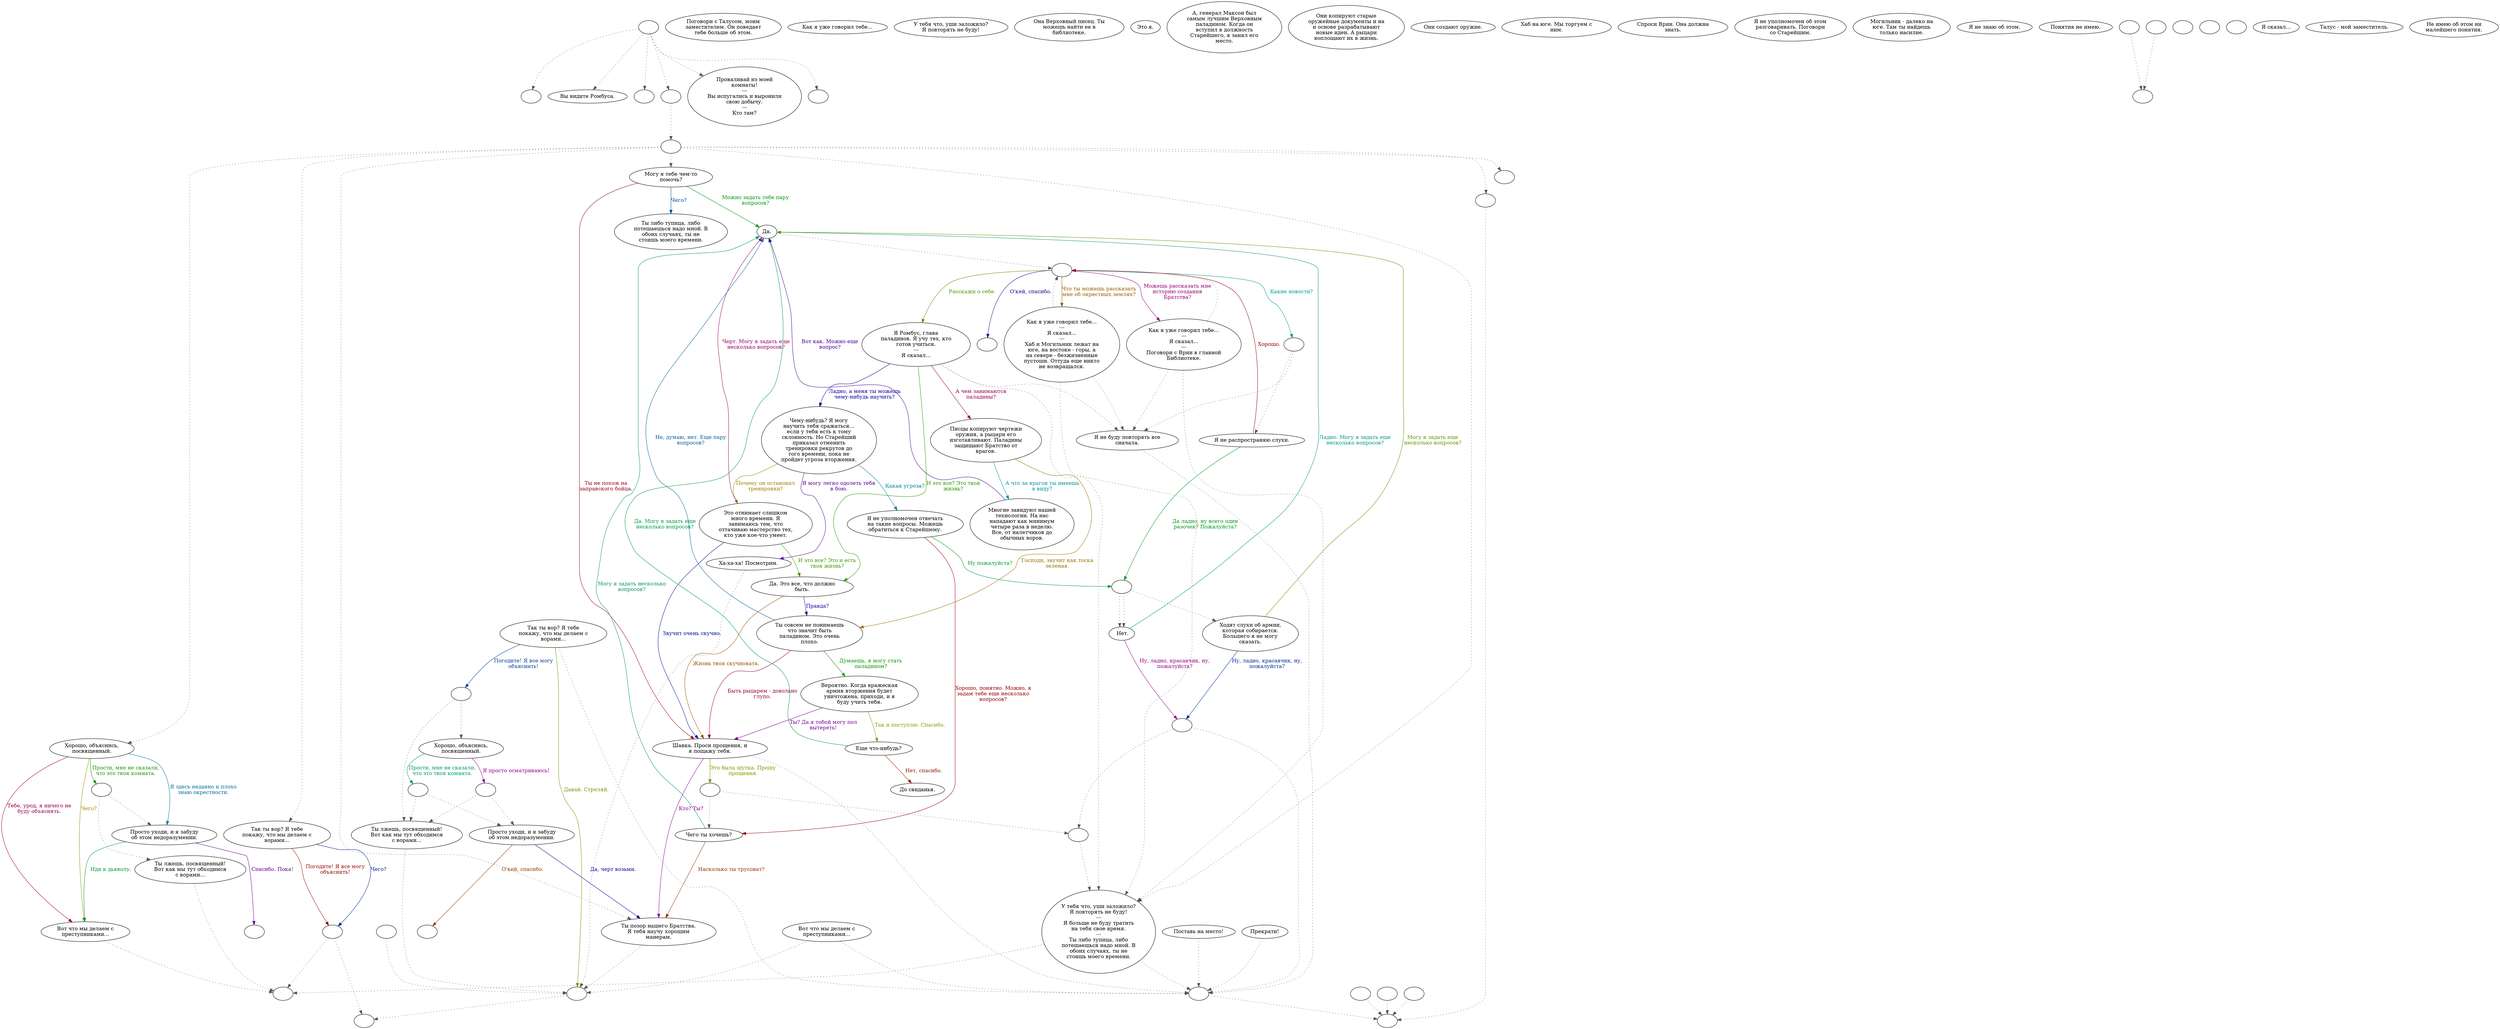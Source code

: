 digraph rhombus {
  "start" [style=filled       fillcolor="#FFFFFF"       color="#000000"]
  "start" -> "timeforwhat" [style=dotted color="#555555"]
  "start" -> "look_at_p_proc" [style=dotted color="#555555"]
  "start" -> "pickup_p_proc" [style=dotted color="#555555"]
  "start" -> "talk_p_proc" [style=dotted color="#555555"]
  "start" -> "critter_p_proc" [style=dotted color="#555555"]
  "start" -> "destroy_p_proc" [style=dotted color="#555555"]
  "start" [label=""]
  "do_dialogue" [style=filled       fillcolor="#FFFFFF"       color="#000000"]
  "do_dialogue" -> "get_reaction" [style=dotted color="#555555"]
  "do_dialogue" -> "rhombus51" [style=dotted color="#555555"]
  "do_dialogue" -> "rhombus55" [style=dotted color="#555555"]
  "do_dialogue" -> "anger" [style=dotted color="#555555"]
  "do_dialogue" -> "rhombus05" [style=dotted color="#555555"]
  "do_dialogue" -> "rhombus01" [style=dotted color="#555555"]
  "do_dialogue" -> "Remove_Player" [style=dotted color="#555555"]
  "do_dialogue" [label=""]
  "rhombus01" [style=filled       fillcolor="#FFFFFF"       color="#000000"]
  "rhombus01" [label="Могу я тебе чем-то\nпомочь?"]
  "rhombus01" -> "rhombus02" [label="Можно задать тебе пару\nвопросов?" color="#00990C" fontcolor="#00990C"]
  "rhombus01" -> "rhombus03" [label="Ты не похож на\nзаправского бойца." color="#990020" fontcolor="#990020"]
  "rhombus01" -> "rhombus32" [label="Чего?" color="#004D99" fontcolor="#004D99"]
  "rhombus02" [style=filled       fillcolor="#FFFFFF"       color="#000000"]
  "rhombus02" -> "rhombus00" [style=dotted color="#555555"]
  "rhombus02" [label="Да."]
  "rhombus03" [style=filled       fillcolor="#FFFFFF"       color="#000000"]
  "rhombus03" -> "DownReact" [style=dotted color="#555555"]
  "rhombus03" [label="Шавка. Проси прощения, и\nя пощажу тебя."]
  "rhombus03" -> "rhombus03_01" [label="Это была шутка. Прошу\nпрощения." color="#7A9900" fontcolor="#7A9900"]
  "rhombus03" -> "rhombus05" [label="Кто? Ты?" color="#8C0099" fontcolor="#8C0099"]
  "rhombus03_01" [style=filled       fillcolor="#FFFFFF"       color="#000000"]
  "rhombus03_01" -> "rhombus04" [style=dotted color="#555555"]
  "rhombus03_01" -> "rhombus06" [style=dotted color="#555555"]
  "rhombus03_01" [label=""]
  "rhombus04" [style=filled       fillcolor="#FFFFFF"       color="#000000"]
  "rhombus04" [label="Чего ты хочешь?"]
  "rhombus04" -> "rhombus02" [label="Могу я задать несколько\nвопросов?" color="#00995F" fontcolor="#00995F"]
  "rhombus04" -> "rhombus05" [label="Насколько ты трусоват?" color="#993200" fontcolor="#993200"]
  "rhombus05" [style=filled       fillcolor="#FFFFFF"       color="#000000"]
  "rhombus05" -> "rhombusx1" [style=dotted color="#555555"]
  "rhombus05" [label="Ты позор нашего Братства.\nЯ тебя научу хорошим\nманерам."]
  "rhombus06" [style=filled       fillcolor="#FFFFFF"       color="#000000"]
  "rhombus06" -> "anger" [style=dotted color="#555555"]
  "rhombus06" [label=""]
  "rhombus06a" [style=filled       fillcolor="#FFFFFF"       color="#000000"]
  "rhombus06a" -> "DownReact" [style=dotted color="#555555"]
  "rhombus06a" -> "rhombus06" [style=dotted color="#555555"]
  "rhombus06a" [label=""]
  "rhombus07" [style=filled       fillcolor="#FFFFFF"       color="#000000"]
  "rhombus07" -> "anger" [style=dotted color="#555555"]
  "rhombus07" -> "annoyed" [style=dotted color="#555555"]
  "rhombus07" [label="Я Ромбус, глава\nпаладинов. Я учу тех, кто\nготов учиться.\n---\nЯ сказал..."]
  "rhombus07" -> "rhombus08" [label="Ладно, а меня ты можешь\nчему-нибудь научить?" color="#060099" fontcolor="#060099"]
  "rhombus07" -> "rhombus12" [label="И это все? Это твоя\nжизнь?" color="#279900" fontcolor="#279900"]
  "rhombus07" -> "rhombus19" [label="А чем занимаются\nпаладины?" color="#990054" fontcolor="#990054"]
  "rhombus08" [style=filled       fillcolor="#FFFFFF"       color="#000000"]
  "rhombus08" [label="Чему-нибудь? Я могу\nнаучить тебя сражаться...\nесли у тебя есть к тому\nсклонность. Но Старейший\nприказал отменить\nтренировки рекрутов до\nтого времени, пока не\nпройдет угроза вторжения."]
  "rhombus08" -> "rhombus09" [label="Какая угроза?" color="#008099" fontcolor="#008099"]
  "rhombus08" -> "rhombus17" [label="Почему он остановил\nтренировки?" color="#998500" fontcolor="#998500"]
  "rhombus08" -> "rhombus18" [label="Я могу легко одолеть тебя\nв бою." color="#580099" fontcolor="#580099"]
  "rhombus09" [style=filled       fillcolor="#FFFFFF"       color="#000000"]
  "rhombus09" [label="Я не уполномочен отвечать\nна такие вопросы. Можешь\nобратиться к Старейшему."]
  "rhombus09" -> "rhombus09_1" [label="Ну пожалуйста?" color="#00992C" fontcolor="#00992C"]
  "rhombus09" -> "rhombus04" [label="Хорошо, понятно. Можно, я\nзадам тебе еще несколько\nвопросов?" color="#990001" fontcolor="#990001"]
  "rhombus09_1" [style=filled       fillcolor="#FFFFFF"       color="#000000"]
  "rhombus09_1" -> "rhombus11" [style=dotted color="#555555"]
  "rhombus09_1" -> "rhombus10" [style=dotted color="#555555"]
  "rhombus09_1" -> "rhombus11" [style=dotted color="#555555"]
  "rhombus09_1" [label=""]
  "rhombus10" [style=filled       fillcolor="#FFFFFF"       color="#000000"]
  "rhombus10" [label="Ходят слухи об армии,\nкоторая собирается.\nБольшего я не могу\nсказать."]
  "rhombus10" -> "rhombus06a" [label="Ну, ладно, красавчик, ну,\nпожалуйста?" color="#002E99" fontcolor="#002E99"]
  "rhombus10" -> "rhombus02" [label="Могу я задать еще\nнесколько вопросов?" color="#5A9900" fontcolor="#5A9900"]
  "rhombus11" [style=filled       fillcolor="#FFFFFF"       color="#000000"]
  "rhombus11" [label=" Нет."]
  "rhombus11" -> "rhombus06a" [label="Ну, ладно, красавчик, ну,\nпожалуйста?" color="#990087" fontcolor="#990087"]
  "rhombus11" -> "rhombus02" [label="Ладно. Могу я задать еще\nнесколько вопросов?" color="#00997F" fontcolor="#00997F"]
  "rhombus12" [style=filled       fillcolor="#FFFFFF"       color="#000000"]
  "rhombus12" [label="Да. Это все, что должно\nбыть."]
  "rhombus12" -> "rhombus03" [label="Жизнь твоя скучновата." color="#995200" fontcolor="#995200"]
  "rhombus12" -> "rhombus13" [label="Правда?" color="#250099" fontcolor="#250099"]
  "rhombus13" [style=filled       fillcolor="#FFFFFF"       color="#000000"]
  "rhombus13" [label="Ты совсем не понимаешь\nчто значит быть\nпаладином. Это очень\nплохо."]
  "rhombus13" -> "rhombus14" [label="Думаешь, я могу стать\nпаладином?" color="#079900" fontcolor="#079900"]
  "rhombus13" -> "rhombus03" [label="Быть рыцарем - довольно\nглупо." color="#990034" fontcolor="#990034"]
  "rhombus13" -> "rhombus02" [label="Не, думаю, нет. Еще пару\nвопросов?" color="#006199" fontcolor="#006199"]
  "rhombus14" [style=filled       fillcolor="#FFFFFF"       color="#000000"]
  "rhombus14" [label="Вероятно. Когда вражеская\nармия вторжения будет\nуничтожена, приходи, и я\nбуду учить тебя."]
  "rhombus14" -> "rhombus15" [label="Так и поступлю. Спасибо." color="#8D9900" fontcolor="#8D9900"]
  "rhombus14" -> "rhombus03" [label="Ты? Да я тобой могу пол\nвытереть!" color="#780099" fontcolor="#780099"]
  "rhombus15" [style=filled       fillcolor="#FFFFFF"       color="#000000"]
  "rhombus15" [label="Еще что-нибудь?"]
  "rhombus15" -> "rhombus02" [label="Да. Могу я задать еще\nнесколько вопросов?" color="#00994B" fontcolor="#00994B"]
  "rhombus15" -> "rhombus16" [label="Нет, спасибо." color="#991F00" fontcolor="#991F00"]
  "rhombus16" [style=filled       fillcolor="#FFFFFF"       color="#000000"]
  "rhombus16" [label="До свиданья."]
  "rhombus17" [style=filled       fillcolor="#FFFFFF"       color="#000000"]
  "rhombus17" [label="Это отнимает слишком\nмного времени. Я\nзанимаюсь тем, что\nоттачиваю мастерство тех,\nкто уже кое-что умеет."]
  "rhombus17" -> "rhombus03" [label="Звучит очень скучно." color="#000E99" fontcolor="#000E99"]
  "rhombus17" -> "rhombus12" [label="И это все? Это и есть\nтвоя жизнь?" color="#3B9900" fontcolor="#3B9900"]
  "rhombus17" -> "rhombus02" [label="Черт. Могу я задать еще\nнесколько вопросов?" color="#990067" fontcolor="#990067"]
  "rhombus18" [style=filled       fillcolor="#FFFFFF"       color="#000000"]
  "rhombus18" -> "rhombusx1" [style=dotted color="#555555"]
  "rhombus18" [label="Ха-ха-ха! Посмотрим."]
  "rhombus19" [style=filled       fillcolor="#FFFFFF"       color="#000000"]
  "rhombus19" [label="Писцы копируют чертежи\nоружия, а рыцари его\nизготавливают. Паладины\nзащищают Братство от\nврагов."]
  "rhombus19" -> "rhombus20" [label="А что за врагов ты имеешь\nв виду?" color="#009499" fontcolor="#009499"]
  "rhombus19" -> "rhombus13" [label="Господи, звучит как тоска\nзеленая." color="#997200" fontcolor="#997200"]
  "rhombus20" [style=filled       fillcolor="#FFFFFF"       color="#000000"]
  "rhombus20" [label="Многие завидуют нашей\nтехнологии. На нас\nнападают как минимум\nчетыре раза в неделю.\nВсе, от налетчиков до\nобычных воров."]
  "rhombus20" -> "rhombus02" [label="Вот как. Можно еще\nвопрос?" color="#450099" fontcolor="#450099"]
  "rhombus21" [style=filled       fillcolor="#FFFFFF"       color="#000000"]
  "rhombus21" -> "anger" [style=dotted color="#555555"]
  "rhombus21" -> "annoyed" [style=dotted color="#555555"]
  "rhombus21" -> "rhombus00" [style=dotted color="#555555"]
  "rhombus21" [label="Как я уже говорил тебе...\n---\nЯ сказал...\n---\nПоговори с Врии в главной\nБиблиотеке."]
  "rhombus22" [style=filled       fillcolor="#FFFFFF"       color="#000000"]
  "rhombus22" -> "rhombus22a" [style=dotted color="#555555"]
  "rhombus22" -> "annoyed" [style=dotted color="#555555"]
  "rhombus22" [label=""]
  "rhombus22a" [style=filled       fillcolor="#FFFFFF"       color="#000000"]
  "rhombus22a" [label="Я не распространяю слухи."]
  "rhombus22a" -> "rhombus09_1" [label="Да ладно, ну всего один\nразочек? Пожалуйста?" color="#009918" fontcolor="#009918"]
  "rhombus22a" -> "rhombus00" [label="Хорошо." color="#990014" fontcolor="#990014"]
  "rhombus23" [style=filled       fillcolor="#FFFFFF"       color="#000000"]
  "rhombus23" -> "anger" [style=dotted color="#555555"]
  "rhombus23" -> "annoyed" [style=dotted color="#555555"]
  "rhombus23" -> "rhombus00" [style=dotted color="#555555"]
  "rhombus23" [label="Как я уже говорил тебе...\n---\nЯ сказал...\n---\nХаб и Могильник лежат на\nюге, на востоке - горы, а\nна севере - безжизненные\nпустоши. Оттуда еще никто\nне возвращался."]
  "rhombus24" [style=filled       fillcolor="#FFFFFF"       color="#000000"]
  "rhombus24" -> "DownReact" [style=dotted color="#555555"]
  "rhombus24" [label="Поставь на место!"]
  "rhombus25" [style=filled       fillcolor="#FFFFFF"       color="#000000"]
  "rhombus25" -> "DownReact" [style=dotted color="#555555"]
  "rhombus25" -> "rhombusx1" [style=dotted color="#555555"]
  "rhombus25" [label="Вот что мы делаем с\nпреступниками..."]
  "rhombus26" [style=filled       fillcolor="#FFFFFF"       color="#000000"]
  "rhombus26" -> "DownReact" [style=dotted color="#555555"]
  "rhombus26" [label="Прекрати!"]
  "rhombus27" [style=filled       fillcolor="#FFFFFF"       color="#000000"]
  "rhombus27" -> "DownReact" [style=dotted color="#555555"]
  "rhombus27" [label="Так ты вор? Я тебе\nпокажу, что мы делаем с\nворами..."]
  "rhombus27" -> "rhombus27_1" [label="Погодите! Я все могу\nобъяснить!" color="#004199" fontcolor="#004199"]
  "rhombus27" -> "rhombusx1" [label="Давай. Стреляй." color="#6E9900" fontcolor="#6E9900"]
  "rhombus27_1" [style=filled       fillcolor="#FFFFFF"       color="#000000"]
  "rhombus27_1" -> "rhombus28" [style=dotted color="#555555"]
  "rhombus27_1" -> "rhombus30" [style=dotted color="#555555"]
  "rhombus27_1" [label=""]
  "rhombus28" [style=filled       fillcolor="#FFFFFF"       color="#000000"]
  "rhombus28" [label="Хорошо, объяснись,\nпосвященный."]
  "rhombus28" -> "rhombus28_1" [label="Я просто осматриваюсь!" color="#980099" fontcolor="#980099"]
  "rhombus28" -> "rhombus28_2" [label="Прости, мне не сказали,\nчто это твоя комната." color="#00996B" fontcolor="#00996B"]
  "rhombus28_1" [style=filled       fillcolor="#FFFFFF"       color="#000000"]
  "rhombus28_1" -> "rhombus29" [style=dotted color="#555555"]
  "rhombus28_1" -> "rhombus30" [style=dotted color="#555555"]
  "rhombus28_1" [label=""]
  "rhombus28_2" [style=filled       fillcolor="#FFFFFF"       color="#000000"]
  "rhombus28_2" -> "rhombus29" [style=dotted color="#555555"]
  "rhombus28_2" -> "rhombus30" [style=dotted color="#555555"]
  "rhombus28_2" [label=""]
  "rhombus29" [style=filled       fillcolor="#FFFFFF"       color="#000000"]
  "rhombus29" [label="Просто уходи, и я забуду\nоб этом недоразумении."]
  "rhombus29" -> "rhombusx2" [label="О'кей, спасибо." color="#993E00" fontcolor="#993E00"]
  "rhombus29" -> "rhombus05" [label="Да, черт возьми." color="#120099" fontcolor="#120099"]
  "rhombus30" [style=filled       fillcolor="#FFFFFF"       color="#000000"]
  "rhombus30" -> "rhombusx1" [style=dotted color="#555555"]
  "rhombus30" [label="Ты лжешь, посвященный!\nВот как мы тут обходимся\nс ворами..."]
  "rhombus31" [style=filled       fillcolor="#FFFFFF"       color="#000000"]
  "rhombus31" -> "rhombusx1" [style=dotted color="#555555"]
  "rhombus31" [label=""]
  "rhombus32" [style=filled       fillcolor="#FFFFFF"       color="#000000"]
  "rhombus32" [label="Ты либо тупица, либо\nпотешаешься надо мной. В\nобоих случаях, ты не\nстоишь моего времени."]
  "rhombus33" [style=filled       fillcolor="#FFFFFF"       color="#000000"]
  "rhombus33" [label="Поговори с Талусом, моим\nзаместителем. Он поведает\nтебе больше об этом."]
  "rhombus35" [style=filled       fillcolor="#FFFFFF"       color="#000000"]
  "rhombus35" [label="Как я уже говорил тебе..."]
  "rhombus37" [style=filled       fillcolor="#FFFFFF"       color="#000000"]
  "rhombus37" [label="У тебя что, уши заложило?\nЯ повторять не буду!"]
  "rhombus38" [style=filled       fillcolor="#FFFFFF"       color="#000000"]
  "rhombus38" [label="Она Верховный писец. Ты\nможешь найти ее в\nбиблиотеке."]
  "rhombus39" [style=filled       fillcolor="#FFFFFF"       color="#000000"]
  "rhombus39" [label="Это я."]
  "rhombus40" [style=filled       fillcolor="#FFFFFF"       color="#000000"]
  "rhombus40" [label="А, генерал Максон был\nсамым лучшим Верховным\nпаладином. Когда он\nвступил в должность\nСтарейшего, я занял его\nместо."]
  "rhombus41" [style=filled       fillcolor="#FFFFFF"       color="#000000"]
  "rhombus41" [label="Они копируют старые\nоружейные документы и на\nи основе разрабатывают\nновые идеи. А рыцари\nвоплощают их в жизнь."]
  "rhombus42" [style=filled       fillcolor="#FFFFFF"       color="#000000"]
  "rhombus42" [label="Они создают оружие."]
  "rhombus43" [style=filled       fillcolor="#FFFFFF"       color="#000000"]
  "rhombus43" [label="Хаб на юге. Мы торгуем с\nним."]
  "rhombus44" [style=filled       fillcolor="#FFFFFF"       color="#000000"]
  "rhombus44" [label="Спроси Врии. Она должна\nзнать."]
  "rhombus45" [style=filled       fillcolor="#FFFFFF"       color="#000000"]
  "rhombus45" [label="Я не уполномочен об этом\nразговаривать. Поговори\nсо Старейшим."]
  "rhombus46" [style=filled       fillcolor="#FFFFFF"       color="#000000"]
  "rhombus46" [label="Могильник - далеко на\nюге. Там ты найдешь\nтолько насилие."]
  "rhombus47" [style=filled       fillcolor="#FFFFFF"       color="#000000"]
  "rhombus47" [label="Я не знаю об этом."]
  "rhombus48" [style=filled       fillcolor="#FFFFFF"       color="#000000"]
  "rhombus48" [label="Понятия не имею."]
  "rhombus51" [style=filled       fillcolor="#FFFFFF"       color="#000000"]
  "rhombus51" [label="Хорошо, объяснись,\nпосвященный."]
  "rhombus51" -> "rhombus51a" [label="Прости, мне не сказали,\nчто это твоя комната." color="#1B9900" fontcolor="#1B9900"]
  "rhombus51" -> "rhombus54" [label="Тебе, урод, я ничего не\nбуду объяснять." color="#990048" fontcolor="#990048"]
  "rhombus51" -> "rhombus52" [label="Я здесь недавно и плохо\nзнаю окрестности." color="#007499" fontcolor="#007499"]
  "rhombus51" -> "rhombus54" [label="Чего?" color="#999100" fontcolor="#999100"]
  "rhombus51a" [style=filled       fillcolor="#FFFFFF"       color="#000000"]
  "rhombus51a" -> "rhombus52" [style=dotted color="#555555"]
  "rhombus51a" -> "rhombus53" [style=dotted color="#555555"]
  "rhombus51a" [label=""]
  "rhombus52" [style=filled       fillcolor="#FFFFFF"       color="#000000"]
  "rhombus52" [label="Просто уходи, и я забуду\nоб этом недоразумении."]
  "rhombus52" -> "rhombusok" [label="Спасибо. Пока!" color="#650099" fontcolor="#650099"]
  "rhombus52" -> "rhombus54" [label="Иди к дьяволу." color="#009938" fontcolor="#009938"]
  "rhombus53" [style=filled       fillcolor="#FFFFFF"       color="#000000"]
  "rhombus53" -> "kickout" [style=dotted color="#555555"]
  "rhombus53" [label="Ты лжешь, посвященный!\nВот как мы тут обходимся\nс ворами..."]
  "rhombus54" [style=filled       fillcolor="#FFFFFF"       color="#000000"]
  "rhombus54" -> "kickout" [style=dotted color="#555555"]
  "rhombus54" [label="Вот что мы делаем с\nпреступниками..."]
  "rhombus55" [style=filled       fillcolor="#FFFFFF"       color="#000000"]
  "rhombus55" [label="Так ты вор? Я тебе\nпокажу, что мы делаем с\nворами..."]
  "rhombus55" -> "rhombus56" [label="Погодите! Я все могу\nобъяснить!" color="#990B00" fontcolor="#990B00"]
  "rhombus55" -> "rhombus56" [label="Чего?" color="#002199" fontcolor="#002199"]
  "rhombus56" [style=filled       fillcolor="#FFFFFF"       color="#000000"]
  "rhombus56" -> "combat" [style=dotted color="#555555"]
  "rhombus56" -> "kickout" [style=dotted color="#555555"]
  "rhombus56" [label=""]
  "rhombusx" [style=filled       fillcolor="#FFFFFF"       color="#000000"]
  "rhombusx" [label=""]
  "rhombusx1" [style=filled       fillcolor="#FFFFFF"       color="#000000"]
  "rhombusx1" -> "combat" [style=dotted color="#555555"]
  "rhombusx1" [label=""]
  "rhombusx2" [style=filled       fillcolor="#FFFFFF"       color="#000000"]
  "rhombusx2" [label=""]
  "rhombusok" [style=filled       fillcolor="#FFFFFF"       color="#000000"]
  "rhombusok" [label=""]
  "anger" [style=filled       fillcolor="#FFFFFF"       color="#000000"]
  "anger" -> "DownReact" [style=dotted color="#555555"]
  "anger" -> "kickout" [style=dotted color="#555555"]
  "anger" [label="У тебя что, уши заложило?\nЯ повторять не буду!\n---\nЯ больше не буду тратить\nна тебя свое время.\n---\nТы либо тупица, либо\nпотешаешься надо мной. В\nобоих случаях, ты не\nстоишь моего времени."]
  "annoyed" [style=filled       fillcolor="#FFFFFF"       color="#000000"]
  "annoyed" -> "DownReact" [style=dotted color="#555555"]
  "annoyed" [label="Я не буду повторять все\nсначала."]
  "combat" [style=filled       fillcolor="#FFFFFF"       color="#000000"]
  "combat" [label=""]
  "critter_p_proc" [style=filled       fillcolor="#FFFFFF"       color="#000000"]
  "critter_p_proc" [label="Проваливай из моей\nкомнаты!\n---\nВы испугались и выронили\nсвою добычу.\n---\nКто там?"]
  "pickup_p_proc" [style=filled       fillcolor="#FFFFFF"       color="#000000"]
  "pickup_p_proc" [label=""]
  "talk_p_proc" [style=filled       fillcolor="#FFFFFF"       color="#000000"]
  "talk_p_proc" -> "do_dialogue" [style=dotted color="#555555"]
  "talk_p_proc" [label=""]
  "destroy_p_proc" [style=filled       fillcolor="#FFFFFF"       color="#000000"]
  "destroy_p_proc" [label=""]
  "look_at_p_proc" [style=filled       fillcolor="#FFFFFF"       color="#000000"]
  "look_at_p_proc" [label="Вы видите Ромбуса."]
  "timeforwhat" [style=filled       fillcolor="#FFFFFF"       color="#000000"]
  "timeforwhat" [label=""]
  "kickout" [style=filled       fillcolor="#FFFFFF"       color="#000000"]
  "kickout" [label=""]
  "Remove_Player" [style=filled       fillcolor="#FFFFFF"       color="#000000"]
  "Remove_Player" [label=""]
  "get_reaction" [style=filled       fillcolor="#FFFFFF"       color="#000000"]
  "get_reaction" -> "ReactToLevel" [style=dotted color="#555555"]
  "get_reaction" [label=""]
  "ReactToLevel" [style=filled       fillcolor="#FFFFFF"       color="#000000"]
  "ReactToLevel" [label=""]
  "LevelToReact" [style=filled       fillcolor="#FFFFFF"       color="#000000"]
  "LevelToReact" [label=""]
  "UpReact" [style=filled       fillcolor="#FFFFFF"       color="#000000"]
  "UpReact" -> "ReactToLevel" [style=dotted color="#555555"]
  "UpReact" [label=""]
  "DownReact" [style=filled       fillcolor="#FFFFFF"       color="#000000"]
  "DownReact" -> "ReactToLevel" [style=dotted color="#555555"]
  "DownReact" [label=""]
  "BottomReact" [style=filled       fillcolor="#FFFFFF"       color="#000000"]
  "BottomReact" [label=""]
  "TopReact" [style=filled       fillcolor="#FFFFFF"       color="#000000"]
  "TopReact" [label=""]
  "BigUpReact" [style=filled       fillcolor="#FFFFFF"       color="#000000"]
  "BigUpReact" -> "ReactToLevel" [style=dotted color="#555555"]
  "BigUpReact" [label=""]
  "BigDownReact" [style=filled       fillcolor="#FFFFFF"       color="#000000"]
  "BigDownReact" -> "ReactToLevel" [style=dotted color="#555555"]
  "BigDownReact" [label=""]
  "UpReactLevel" [style=filled       fillcolor="#FFFFFF"       color="#000000"]
  "UpReactLevel" -> "LevelToReact" [style=dotted color="#555555"]
  "UpReactLevel" [label=""]
  "DownReactLevel" [style=filled       fillcolor="#FFFFFF"       color="#000000"]
  "DownReactLevel" -> "LevelToReact" [style=dotted color="#555555"]
  "DownReactLevel" [label=""]
  "Goodbyes" [style=filled       fillcolor="#FFFFFF"       color="#000000"]
  "Goodbyes" [label=""]
  "rhombus00" [style=filled       fillcolor="#FFFFFF"       color="#000000"]
  "rhombus00" [label=""]
  "rhombus00" -> "rhombus07" [label="Расскажи о себе." color="#4E9900" fontcolor="#4E9900"]
  "rhombus00" -> "rhombus21" [label="Можешь рассказать мне\nисторию создания\nБратства?" color="#99007B" fontcolor="#99007B"]
  "rhombus00" -> "rhombus22" [label="Какие новости?" color="#00998B" fontcolor="#00998B"]
  "rhombus00" -> "rhombus23" [label="Что ты можешь рассказать\nмне об окрестных землях?" color="#995E00" fontcolor="#995E00"]
  "rhombus00" -> "rhombusx" [label="О'кей, спасибо." color="#310099" fontcolor="#310099"]
  "rhombus34" [style=filled       fillcolor="#FFFFFF"       color="#000000"]
  "rhombus34" [label="Я сказал..."]
  "rhombus39_1" [style=filled       fillcolor="#FFFFFF"       color="#000000"]
  "rhombus39_1" [label="Талус - мой заместитель."]
  "rhombus49" [style=filled       fillcolor="#FFFFFF"       color="#000000"]
  "rhombus49" [label="Не имею об этом ни\nмалейшего понятия."]
}